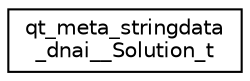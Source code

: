 digraph "Graphical Class Hierarchy"
{
  edge [fontname="Helvetica",fontsize="10",labelfontname="Helvetica",labelfontsize="10"];
  node [fontname="Helvetica",fontsize="10",shape=record];
  rankdir="LR";
  Node1 [label="qt_meta_stringdata\l_dnai__Solution_t",height=0.2,width=0.4,color="black", fillcolor="white", style="filled",URL="$structqt__meta__stringdata__dnai_____solution__t.html"];
}
